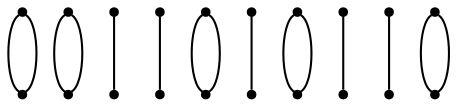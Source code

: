graph {
  node [shape=point,comment="{\"directed\":false,\"doi\":\"10.1007/978-3-642-00219-9_40\",\"figure\":\"4\"}"]

  v0 [pos="1660.423269830748,684.1439019775386"]
  v1 [pos="1660.423269830748,914.163987815163"]
  v2 [pos="1525.6980939643327,684.1439019775386"]
  v3 [pos="1525.6980939643327,914.163987815163"]
  v4 [pos="1424.6229400812192,902.9734474320841"]
  v5 [pos="1413.3645489005155,672.9523439719457"]
  v6 [pos="1289.897732402003,902.9734474320841"]
  v7 [pos="1278.7019170007038,672.9523439719457"]
  v8 [pos="1200.0809696995934,908.5378709411617"]
  v9 [pos="1172.060127400243,672.9523439719457"]
  v10 [pos="1065.3557779267776,908.5378709411617"]
  v11 [pos="1037.3349197210266,672.9523439719457"]
  v12 [pos="953.1473526089691,712.2166090670495"]
  v13 [pos="936.2597817443137,869.273669447465"]
  v14 [pos="801.5971498445023,869.273669447465"]
  v15 [pos="818.4221290233523,712.2166090670495"]
  v16 [pos="711.7803394228913,700.9624672768329"]
  v17 [pos="689.3261487472889,891.7808718039769"]
  v18 [pos="577.1177075230798,700.9624672768329"]
  v19 [pos="554.6009728808735,891.7808718039769"]

  v19 -- v17 [id="-5",pos="554.6009728808735,891.7808718039769 559.4118159804233,884.7948932439626 559.4118159804233,884.7948932439626 559.4118159804233,884.7948932439626 559.7078659057617,883.7487772993604 559.7078659057617,883.7487772993604 559.7078659057617,883.7487772993604 560.0081151208212,882.9985351007631 560.0081151208212,882.9985351007631 560.0081151208212,882.9985351007631 560.3083007102789,882.3274130526452 560.3083007102789,882.3274130526452 560.3083007102789,882.3274130526452 560.6836281355037,881.8771150901097 560.6836281355037,881.8771150901097 560.6836281355037,881.8771150901097 561.0546926454056,881.577170854048 561.0546926454056,881.577170854048 561.0546926454056,881.577170854048 561.4300200706305,881.2769722123576 561.4300200706305,881.2769722123576 561.4300200706305,881.2769722123576 561.8052838702534,881.0561481267752 561.8052838702534,881.0561481267752 561.8052838702534,881.0561481267752 562.2556258800417,880.90604880593 562.2556258800417,880.90604880593 562.2556258800417,880.90604880593 562.7768468102743,880.6058501642397 562.7768468102743,880.6058501642397 562.7768468102743,880.6058501642397 563.3022034046262,880.3059059281778 563.3022034046262,880.3059059281778 563.3022034046262,880.3059059281778 563.9735807551893,879.9306576260649 563.9735807551893,879.9306576260649 563.9735807551893,879.9306576260649 564.8742011491643,879.4096348987922 564.8742011491643,879.4096348987922 564.8742011491643,879.4096348987922 565.8457640891851,878.6593927001949 565.8457640891851,878.6593927001949 565.8457640891851,878.6593927001949 567.0424980341002,877.8381713312318 567.0424980341002,877.8381713312318 567.0424980341002,877.8381713312318 568.4644029839094,876.7170057262069 568.4644029839094,876.7170057262069 568.4644029839094,876.7170057262069 570.1114789386128,875.4416703102802 570.1114789386128,875.4416703102802 570.1114789386128,875.4416703102802 572.0587404827738,874.0203060635649 572.0587404827738,874.0203060635649 572.0587404827738,874.0203060635649 574.3020519522734,872.4529129860614 574.3020519522734,872.4529129860614 574.3020519522734,872.4529129860614 576.774733716388,870.806654163707 576.774733716388,870.806654163707 576.774733716388,870.806654163707 579.3933726111123,869.2351905961466 579.3933726111123,869.2351905961466 579.3933726111123,869.2351905961466 582.0870260904002,867.6637270285862 582.0870260904002,867.6637270285862 582.0870260904002,867.6637270285862 584.630586774959,866.3174124422936 584.630586774959,866.3174124422936 584.630586774959,866.3174124422936 586.953175744345,865.0461475164236 586.953175744345,865.0461475164236 586.953175744345,865.0461475164236 588.9713162089503,863.9957066761359 588.9713162089503,863.9957066761359 588.9713162089503,863.9957066761359 590.7684849583825,863.0994356467503 590.7684849583825,863.0994356467503 590.7684849583825,863.0994356467503 592.3404827029206,862.2784686834158 592.3404827029206,862.2784686834158 592.3404827029206,862.2784686834158 593.6122312323992,861.6032761452411 593.6122312323992,861.6032761452411 593.6122312323992,861.6032761452411 594.7339505927507,861.0028788618604 594.7339505927507,861.0028788618604 594.7339505927507,861.0028788618604 595.7055135327715,860.4818561345877 595.7055135327715,860.4818561345877 595.7055135327715,860.4818561345877 596.5311193421829,860.0318125776807 596.5311193421829,860.0318125776807 596.5311193421829,860.0318125776807 597.3525258618731,859.5815146151452 597.3525258618731,859.5815146151452 597.3525258618731,859.5815146151452 598.1781316712845,859.2105912087177 598.1781316712845,859.2105912087177 598.1781316712845,859.2105912087177 599.0746800267419,858.7605476518107 599.0746800267419,858.7605476518107 599.0746800267419,858.7605476518107 600.0462429667627,858.3102496892751 600.0462429667627,858.3102496892751 600.0462429667627,858.3102496892751 601.3221907859624,857.9393262828476 601.3221907859624,857.9393262828476 601.3221907859624,857.9393262828476 602.7440321101699,857.414233065518 602.7440321101699,857.414233065518 602.7440321101699,857.414233065518 604.4619869853175,856.88888544256 604.4619869853175,856.88888544256 604.4619869853175,856.88888544256 606.4843267396438,856.3678627152873 606.4843267396438,856.3678627152873 606.4843267396438,856.3678627152873 608.9528092140375,855.8427694979576 608.9528092140375,855.8427694979576 608.9528092140375,855.8427694979576 611.7215409034906,855.2426266202056 611.7215409034906,855.2426266202056 611.7215409034906,855.2426266202056 614.7905218080033,854.7216038929329 614.7905218080033,854.7216038929329 614.7905218080033,854.7216038929329 618.1596883019736,854.2713059303974 618.1596883019736,854.2713059303974 618.1596883019736,854.2713059303974 621.6748119265534,853.9713616943355 621.6748119265534,853.9713616943355 621.6748119265534,853.9713616943355 625.4192422201467,853.8212623734904 625.4192422201467,853.8212623734904 625.4192422201467,853.8212623734904 628.9343658447265,853.8212623734904 628.9343658447265,853.8212623734904 628.9343658447265,853.8212623734904 632.0032831236373,853.9713616943355 632.0032831236373,853.9713616943355 632.0032831236373,853.9713616943355 634.6219220183616,854.1962562699747 634.6219220183616,854.1962562699747 634.6219220183616,854.1962562699747 636.7943545674168,854.4214052512425 636.7943545674168,854.4214052512425 636.7943545674168,854.4214052512425 638.4414305221202,854.6465542325102 638.4414305221202,854.6465542325102 638.4414305221202,854.6465542325102 639.7132426772006,854.8714488081495 639.7132426772006,854.8714488081495 639.7132426772006,854.8714488081495 640.6847419916197,855.1716474498398 640.6847419916197,855.1716474498398 640.6847419916197,855.1716474498398 641.3602550063022,855.3924715354221 641.3602550063022,855.3924715354221 641.3602550063022,855.3924715354221 641.8064613519713,855.61762051669 641.8064613519713,855.61762051669 641.8064613519713,855.61762051669 642.2567397361578,855.8427694979576 642.2567397361578,855.8427694979576 642.2567397361578,855.8427694979576 642.6320671613826,856.142968139648 642.6320671613826,856.142968139648 642.6320671613826,856.142968139648 643.1574237557344,856.4429123757099 643.1574237557344,856.4429123757099 643.1574237557344,856.4429123757099 643.7537228961323,856.8138357821374 643.7537228961323,856.8138357821374 643.7537228961323,856.8138357821374 644.6502076259878,857.2641337446729 644.6502076259878,857.2641337446729 644.6502076259878,857.2641337446729 645.851140860624,857.864276622425 645.851140860624,857.864276622425 645.851140860624,857.864276622425 647.4231386051621,858.6104483309655 647.4231386051621,858.6104483309655 647.4231386051621,858.6104483309655 649.366200859602,859.510789850408 649.366200859602,859.510789850408 649.366200859602,859.510789850408 651.7638680391533,860.6319554554328 651.7638680391533,860.6319554554328 651.7638680391533,860.6319554554328 654.5325361030046,861.9782700417254 654.5325361030046,861.9782700417254 654.5325361030046,861.9782700417254 657.6723959279615,863.4746839488632 657.6723959279615,863.4746839488632 657.6723959279615,863.4746839488632 660.9665478373682,865.1962468372687 660.9665478373682,865.1962468372687 660.9665478373682,865.1962468372687 663.9603869061137,866.8384351695663 663.9603869061137,866.8384351695663 663.9603869061137,866.8384351695663 666.8041968057322,868.5599980579719 666.8041968057322,868.5599980579719 666.8041968057322,868.5599980579719 669.3477574902911,870.2062568803264 669.3477574902911,870.2062568803264 669.3477574902911,870.2062568803264 671.6702828340752,871.7777204478866 671.6702828340752,871.7777204478866 671.6702828340752,871.7777204478866 673.613408714117,873.1990846946019 673.613408714117,873.1990846946019 673.613408714117,873.1990846946019 675.3355628789857,874.5453992808945 675.3355628789857,874.5453992808945 675.3355628789857,874.5453992808945 676.7574042031931,875.6665648859193 676.7574042031931,875.6665648859193 676.7574042031931,875.6665648859193 677.8791235635447,876.7170057262069 677.8791235635447,876.7170057262069 677.8791235635447,876.7170057262069 678.8548221676848,877.6880720103867 678.8548221676848,877.6880720103867 678.8548221676848,877.6880720103867 679.6762923129769,878.5843430397723 679.6762923129769,878.5843430397723 679.6762923129769,878.5843430397723 680.4268199122229,879.3345852383696 680.4268199122229,879.3345852383696 680.4268199122229,879.3345852383696 681.0981336371843,880.1558066073327 681.0981336371843,880.1558066073327 681.0981336371843,880.1558066073327 681.6985684417015,880.90604880593 681.6985684417015,880.90604880593 681.6985684417015,880.90604880593 682.3699457922647,881.7272701748931 682.3699457922647,881.7272701748931 682.3699457922647,881.7272701748931 683.0454588069472,882.552562033913 683.0454588069472,882.552562033913 683.0454588069472,882.552562033913 683.8668653266374,883.44857865767 683.8668653266374,883.44857865767 683.8668653266374,883.44857865767 684.8426275563794,884.4198993474782 684.8426275563794,884.4198993474782 684.8426275563794,884.4198993474782 689.3261487472889,891.7808718039769 689.3261487472889,891.7808718039769 689.3261487472889,891.7808718039769"]
  v19 -- v17 [id="-35",pos="554.6009728808735,891.7808718039769 561.8803620804188,897.3620224831317 561.8803620804188,897.3620224831317 561.8803620804188,897.3620224831317 563.0770323997319,899.3084799471765 563.0770323997319,899.3084799471765 563.0770323997319,899.3084799471765 564.273766344647,901.030042835582 564.273766344647,901.030042835582 564.273766344647,901.030042835582 565.4705002895621,902.5264567427198 565.4705002895621,902.5264567427198 565.4705002895621,902.5264567427198 566.6713698985965,903.8727713290124 566.6713698985965,903.8727713290124 566.6713698985965,903.8727713290124 567.7180110487827,904.9939369340373 567.7180110487827,904.9939369340373 567.7180110487827,904.9939369340373 568.6895739888035,905.8902079634229 568.6895739888035,905.8902079634229 568.6895739888035,905.8902079634229 569.5902580083803,906.7154998224428 569.5902580083803,906.7154998224428 569.5902580083803,906.7154998224428 570.4116645280704,907.4614171253547 570.4116645280704,907.4614171253547 570.4116645280704,907.4614171253547 571.3081492579261,908.0618144087354 571.3081492579261,908.0618144087354 571.3081492579261,908.0618144087354 572.0587404827738,908.6578867964307 572.0587404827738,908.6578867964307 572.0587404827738,908.6578867964307 572.9552252126294,909.2580296741828 572.9552252126294,909.2580296741828 572.9552252126294,909.2580296741828 573.855909232206,909.858172551935 573.855909232206,909.858172551935 573.855909232206,909.858172551935 574.9024867567905,910.5292946000528 574.9024867567905,910.5292946000528 574.9024867567905,910.5292946000528 576.0242061171421,911.2795367986502 576.0242061171421,911.2795367986502 576.0242061171421,911.2795367986502 577.371032856786,912.1007581676132 577.371032856786,912.1007581676132 577.371032856786,912.1007581676132 578.943030601324,913.071824451793 578.943030601324,913.071824451793 578.943030601324,913.071824451793 580.7401993507563,914.1973149525031 580.7401993507563,914.1973149525031 580.7401993507563,914.1973149525031 582.7583398153615,915.4685798783731 582.7583398153615,915.4685798783731 582.7583398153615,915.4685798783731 585.1559433693109,916.8899441250884 585.1559433693109,916.8899441250884 585.1559433693109,916.8899441250884 587.7745822640352,918.3113083718035 587.7745822640352,918.3113083718035 587.7745822640352,918.3113083718035 590.6183921636537,919.8077222789414 590.6183921636537,919.8077222789414 590.6183921636537,919.8077222789414 593.6122312323992,921.3041361860792 593.6122312323992,921.3041361860792 593.6122312323992,921.3041361860792 596.9063831418059,922.7255004327943 596.9063831418059,922.7255004327943 596.9063831418059,922.7255004327943 600.0462429667627,923.9217156982418 600.0462429667627,923.9217156982418 600.0462429667627,923.9217156982418 602.8899892407794,924.9678316428441 602.8899892407794,924.9678316428441 602.8899892407794,924.9678316428441 605.2875927947288,925.7180738414413 605.2875927947288,925.7180738414413 605.2875927947288,925.7180738414413 607.305796884936,926.3141462291367 607.305796884936,926.3141462291367 607.305796884936,926.3141462291367 608.877794629474,926.7644441916722 608.877794629474,926.7644441916722 608.877794629474,926.7644441916722 610.0745285743891,927.064388427734 610.0745285743891,927.064388427734 610.0745285743891,927.064388427734 611.0502271785292,927.2144877485791 611.0502271785292,927.2144877485791 611.0502271785292,927.2144877485791 611.7215409034906,927.3605165793675 611.7215409034906,927.3605165793675 611.7215409034906,927.3605165793675 612.3220393336096,927.3605165793675 612.3220393336096,927.3605165793675 612.3220393336096,927.3605165793675 612.7723177177961,927.3605165793675 612.7723177177961,927.3605165793675 612.7723177177961,927.3605165793675 613.2935386480286,927.3605165793675 613.2935386480286,927.3605165793675 613.2935386480286,927.3605165793675 613.8189588679824,927.2895374090017 613.8189588679824,927.2895374090017 613.8189588679824,927.2895374090017 614.565350803109,927.2895374090017 614.565350803109,927.2895374090017 614.565350803109,927.2895374090017 615.5410494072493,927.2895374090017 615.5410494072493,927.2895374090017 615.5410494072493,927.2895374090017 616.8128615623297,927.2144877485791 616.8128615623297,927.2144877485791 616.8128615623297,927.2144877485791 618.459937517033,927.2144877485791 618.459937517033,927.2144877485791 618.459937517033,927.2144877485791 620.5531561918036,927.2144877485791 620.5531561918036,927.2144877485791 620.5531561918036,927.2144877485791 623.0967168763626,927.2144877485791 623.0967168763626,927.2144877485791 623.0967168763626,927.2144877485791 626.0155413605446,927.2144877485791 626.0155413605446,927.2144877485791 626.0155413605446,927.2144877485791 629.3847078545149,927.1394380881566 629.3847078545149,927.1394380881566 629.3847078545149,927.1394380881566 632.903967143214,926.9145435125173 632.903967143214,926.9145435125173 632.903967143214,926.9145435125173 636.4190907677938,926.614344870827 636.4190907677938,926.614344870827 636.4190907677938,926.614344870827 639.7882572617641,926.2390965687141 639.7882572617641,926.2390965687141 639.7882572617641,926.2390965687141 642.7821599561114,925.7890530118071 642.7821599561114,925.7890530118071 642.7821599561114,925.7890530118071 645.3257206406704,925.4181296053796 645.3257206406704,925.4181296053796 645.3257206406704,925.4181296053796 647.4981531897256,925.0428813032667 647.4981531897256,925.0428813032667 647.4981531897256,925.0428813032667 649.2161080648732,924.6678874067823 649.2161080648732,924.6678874067823 649.2161080648732,924.6678874067823 650.6380130146824,924.4427384255146 650.6380130146824,924.4427384255146 650.6380130146824,924.4427384255146 651.7638680391533,924.2216599343036 651.7638680391533,924.2216599343036 651.7638680391533,924.2216599343036 652.5852745588435,923.9967653586643 652.5852745588435,923.9967653586643 652.5852745588435,923.9967653586643 653.3316664939703,923.8466660378192 653.3316664939703,923.8466660378192 653.3316664939703,923.8466660378192 653.9321012984874,923.6215170565514 653.9321012984874,923.6215170565514 653.9321012984874,923.6215170565514 654.5325361030046,923.4714177357063 654.5325361030046,923.4714177357063 654.5325361030046,923.4714177357063 655.2789280381313,923.1714734996444 655.2789280381313,923.1714734996444 655.2789280381313,923.1714734996444 656.0295192629792,922.9463245183767 656.0295192629792,922.9463245183767 656.0295192629792,922.9463245183767 657.0760967875635,922.5003514515266 657.0760967875635,922.5003514515266 657.0760967875635,922.5003514515266 658.3479089426439,922.0500534889911 658.3479089426439,922.0500534889911 658.3479089426439,922.0500534889911 659.919906687182,921.3791858465017 659.919906687182,921.3791858465017 659.919906687182,921.3791858465017 661.7921536467795,920.6286892422759 661.7921536467795,920.6286892422759 661.7921536467795,920.6286892422759 664.035465116279,919.6576229580962 664.035465116279,919.6576229580962 664.035465116279,919.6576229580962 666.5790258008379,918.4614076926488 666.5790258008379,918.4614076926488 666.5790258008379,918.4614076926488 669.3477574902911,917.1901427667788 669.3477574902911,917.1901427667788 669.3477574902911,917.1901427667788 672.1915037643078,915.6937288596409 672.1915037643078,915.6937288596409 672.1915037643078,915.6937288596409 675.185406458655,913.9721659712354 675.185406458655,913.9721659712354 675.185406458655,913.9721659712354 677.8081810174986,912.2508574884585 677.8081810174986,912.2508574884585 677.8081810174986,912.2508574884585 680.0515561125999,910.6793939208981 680.0515561125999,910.6793939208981 680.0515561125999,910.6793939208981 681.9237394465956,909.2580296741828 681.9237394465956,909.2580296741828 681.9237394465956,909.2580296741828 683.4207226065702,907.9867647483128 683.4207226065702,907.9867647483128 683.4207226065702,907.9867647483128 684.4673001311546,906.8653447376594 684.4673001311546,906.8653447376594 684.4673001311546,906.8653447376594 685.2887702764466,905.8902079634229 685.2887702764466,905.8902079634229 685.2887702764466,905.8902079634229 685.8892050809638,905.0689865944598 685.8892050809638,905.0689865944598 685.8892050809638,905.0689865944598 686.3395470907521,904.2436947354399 686.3395470907521,904.2436947354399 686.3395470907521,904.2436947354399 686.7106752262558,903.572572687322 686.7106752262558,903.572572687322 686.7106752262558,903.572572687322 687.0108608157135,902.8223304887248 687.0108608157135,902.8223304887248 687.0108608157135,902.8223304887248 687.3861882409384,902.0761587801843 687.3861882409384,902.0761587801843 687.3861882409384,902.0761587801843 687.7614520405614,901.2551918168498 687.7614520405614,901.2551918168498 687.7614520405614,901.2551918168498 688.3576875553574,900.3548502974072 688.3576875553574,900.3548502974072 688.3576875553574,900.3548502974072 689.3261487472889,891.7808718039769 689.3261487472889,891.7808718039769 689.3261487472889,891.7808718039769"]
  v14 -- v13 [id="-41",pos="801.5971498445023,869.273669447465 936.2597817443137,869.273669447465 936.2597817443137,869.273669447465 936.2597817443137,869.273669447465"]
  v15 -- v12 [id="-49",pos="818.4221290233523,712.2166090670495 818.4294141547624,703.6792013827234 818.4294141547624,703.6792013827234 818.4294141547624,703.6792013827234 818.8047415799872,703.2289034201879 818.8047415799872,703.2289034201879 818.8047415799872,703.2289034201879 819.1758060898891,702.928959184126 819.1758060898891,702.928959184126 819.1758060898891,702.928959184126 819.551133515114,702.6287605424357 819.551133515114,702.6287605424357 819.551133515114,702.6287605424357 819.926397314737,702.4079364568533 819.926397314737,702.4079364568533 819.926397314737,702.4079364568533 820.3767393245253,702.2578371360081 820.3767393245253,702.2578371360081 820.3767393245253,702.2578371360081 820.8979602547579,701.9576384943177 820.8979602547579,701.9576384943177 820.8979602547579,701.9576384943177 821.4233168491097,701.6574398526275 821.4233168491097,701.6574398526275 821.4233168491097,701.6574398526275 822.094694199673,701.2824459561431 822.094694199673,701.2824459561431 822.094694199673,701.2824459561431 822.9953145936478,700.7614232288704 822.9953145936478,700.7614232288704 822.9953145936478,700.7614232288704 823.9668775336686,700.0111810302731 823.9668775336686,700.0111810302731 823.9668775336686,700.0111810302731 825.1636114785837,699.18995966131 825.1636114785837,699.18995966131 825.1636114785837,699.18995966131 826.5855164283929,698.0687940562851 826.5855164283929,698.0687940562851 826.5855164283929,698.0687940562851 828.2325923830963,696.7932042347297 828.2325923830963,696.7932042347297 828.2325923830963,696.7932042347297 830.1798539272575,695.3718399880145 830.1798539272575,695.3718399880145 830.1798539272575,695.3718399880145 832.4231653967569,693.8047013161395 832.4231653967569,693.8047013161395 832.4231653967569,693.8047013161395 834.8958471608715,692.1581880881565 834.8958471608715,692.1581880881565 834.8958471608715,692.1581880881565 837.5144860555959,690.5869789262248 837.5144860555959,690.5869789262248 837.5144860555959,690.5869789262248 840.2081395348837,689.0155153586644 840.2081395348837,689.0155153586644 840.2081395348837,689.0155153586644 842.7517002194427,687.6692007723717 842.7517002194427,687.6692007723717 842.7517002194427,687.6692007723717 845.0742891888285,686.3979358465017 845.0742891888285,686.3979358465017 845.0742891888285,686.3979358465017 847.0924296534338,685.3474950062141 847.0924296534338,685.3474950062141 847.0924296534338,685.3474950062141 848.889598402866,684.4512239768285 848.889598402866,684.4512239768285 848.889598402866,684.4512239768285 850.4615961474041,683.630257013494 850.4615961474041,683.630257013494 850.4615961474041,683.630257013494 851.7334083024845,682.9548100696907 851.7334083024845,682.9548100696907 851.7334083024845,682.9548100696907 852.8550640372342,682.3546671919386 852.8550640372342,682.3546671919386 852.8550640372342,682.3546671919386 853.8266269772552,681.8336444646658 853.8266269772552,681.8336444646658 853.8266269772552,681.8336444646658 854.6522327866664,681.3836009077588 854.6522327866664,681.3836009077588 854.6522327866664,681.3836009077588 855.4736393063567,680.9333029452233 855.4736393063567,680.9333029452233 855.4736393063567,680.9333029452233 856.299245115768,680.5623795387958 856.299245115768,680.5623795387958 856.299245115768,680.5623795387958 857.1957934712254,680.1123359818888 857.1957934712254,680.1123359818888 857.1957934712254,680.1123359818888 858.1673564112464,679.6620380193533 858.1673564112464,679.6620380193533 858.1673564112464,679.6620380193533 859.443304230446,679.2911146129258 859.443304230446,679.2911146129258 859.443304230446,679.2911146129258 860.8651455546534,678.7657669899677 860.8651455546534,678.7657669899677 860.8651455546534,678.7657669899677 862.583100429801,678.240673772638 862.583100429801,678.240673772638 862.583100429801,678.240673772638 864.6054401841274,677.7196510453654 864.6054401841274,677.7196510453654 864.6054401841274,677.7196510453654 867.073922658521,677.1945578280358 867.073922658521,677.1945578280358 867.073922658521,677.1945578280358 869.8426543479742,676.5941605446551 869.8426543479742,676.5941605446551 869.8426543479742,676.5941605446551 872.9116352524868,676.0731378173824 872.9116352524868,676.0731378173824 872.9116352524868,676.0731378173824 876.2808017464571,675.6230942604755 876.2808017464571,675.6230942604755 876.2808017464571,675.6230942604755 879.7959253710369,675.3228956187851 879.7959253710369,675.3228956187851 879.7959253710369,675.3228956187851 883.5403556646302,675.17279629794 883.5403556646302,675.17279629794 883.5403556646302,675.17279629794 887.0554792892101,675.17279629794 887.0554792892101,675.17279629794 887.0554792892101,675.17279629794 890.1243965681209,675.3228956187851 890.1243965681209,675.3228956187851 890.1243965681209,675.3228956187851 892.7430354628451,675.5480446000529 892.7430354628451,675.5480446000529 892.7430354628451,675.5480446000529 894.9154680119004,675.7731935813206 894.9154680119004,675.7731935813206 894.9154680119004,675.7731935813206 896.5625439666038,675.9983425625884 896.5625439666038,675.9983425625884 896.5625439666038,675.9983425625884 897.8343561216842,676.2232371382275 897.8343561216842,676.2232371382275 897.8343561216842,676.2232371382275 898.8058554361032,676.5193652898611 898.8058554361032,676.5193652898611 898.8058554361032,676.5193652898611 899.4813684507858,676.7442598655003 899.4813684507858,676.7442598655003 899.4813684507858,676.7442598655003 899.9275747964548,676.969408846768 899.9275747964548,676.969408846768 899.9275747964548,676.969408846768 900.3778531806413,677.1945578280358 900.3778531806413,677.1945578280358 900.3778531806413,677.1945578280358 900.7531806058662,677.4945020640977 900.7531806058662,677.4945020640977 900.7531806058662,677.4945020640977 901.278537200218,677.7947007057879 901.278537200218,677.7947007057879 901.278537200218,677.7947007057879 901.8748363406158,678.1656241122155 901.8748363406158,678.1656241122155 901.8748363406158,678.1656241122155 902.7713210704715,678.615922074751 902.7713210704715,678.615922074751 902.7713210704715,678.615922074751 903.9722543051076,679.2160649525032 903.9722543051076,679.2160649525032 903.9722543051076,679.2160649525032 905.5442520496457,679.9622366610437 905.5442520496457,679.9622366610437 905.5442520496457,679.9622366610437 907.4873143040857,680.8582532848008 907.4873143040857,680.8582532848008 907.4873143040857,680.8582532848008 909.8849814836368,681.983743785511 909.8849814836368,681.983743785511 909.8849814836368,681.983743785511 912.6536495474882,683.3300583718036 912.6536495474882,683.3300583718036 912.6536495474882,683.3300583718036 915.793509372445,684.8264722789414 915.793509372445,684.8264722789414 915.793509372445,684.8264722789414 919.0876612818518,686.5477807617184 919.0876612818518,686.5477807617184 919.0876612818518,686.5477807617184 922.0815003505973,688.1902234996445 922.0815003505973,688.1902234996445 922.0815003505973,688.1902234996445 924.9253102502157,689.9115319824215 924.9253102502157,689.9115319824215 924.9253102502157,689.9115319824215 927.4688709347747,691.5580452104044 927.4688709347747,691.5580452104044 927.4688709347747,691.5580452104044 929.7913962785588,693.1295087779648 929.7913962785588,693.1295087779648 929.7913962785588,693.1295087779648 931.7345221586005,694.55087302468 931.7345221586005,694.55087302468 931.7345221586005,694.55087302468 933.4566763234692,695.8971876109727 933.4566763234692,695.8971876109727 933.4566763234692,695.8971876109727 934.8785176476766,697.0183532159974 934.8785176476766,697.0183532159974 934.8785176476766,697.0183532159974 936.0002370080282,698.0687940562851 936.0002370080282,698.0687940562851 936.0002370080282,698.0687940562851 936.9759356121684,699.0398603404648 936.9759356121684,699.0398603404648 936.9759356121684,699.0398603404648 937.7974057574604,699.9361313698505 937.7974057574604,699.9361313698505 937.7974057574604,699.9361313698505 938.5479333567064,700.6863735684477 938.5479333567064,700.6863735684477 938.5479333567064,700.6863735684477 939.2192470816678,701.5075949374108 939.2192470816678,701.5075949374108 939.2192470816678,701.5075949374108 939.8197455117868,702.2578371360081 939.8197455117868,702.2578371360081 939.8197455117868,702.2578371360081 940.4910592367482,703.0788040993426 940.4910592367482,703.0788040993426 940.4910592367482,703.0788040993426 941.1665722514307,703.9000254683057 941.1665722514307,703.9000254683057 941.1665722514307,703.9000254683057 941.987978771121,704.8003669877481 941.987978771121,704.8003669877481 941.987978771121,704.8003669877481 942.9637410008629,705.7714332719279 942.9637410008629,705.7714332719279 942.9637410008629,705.7714332719279 944.0103185254474,706.8928532825813 944.0103185254474,706.8928532825813 944.0103185254474,706.8928532825813 945.2070524703624,708.0180893776629 945.2070524703624,708.0180893776629 945.2070524703624,708.0180893776629 953.1473526089691,712.2166090670495 953.1473526089691,712.2166090670495 953.1473526089691,712.2166090670495"]
  v18 -- v16 [id="-51",pos="577.1177075230798,700.9624672768329 711.7803394228913,700.9624672768329 711.7803394228913,700.9624672768329 711.7803394228913,700.9624672768329"]
  v15 -- v12 [id="-99",pos="818.4221290233523,712.2166090670495 821.1981458442156,720.6602682772545 821.1981458442156,720.6602682772545 821.1981458442156,720.6602682772545 822.3948797891306,722.3818311656601 822.3948797891306,722.3818311656601 822.3948797891306,722.3818311656601 823.5916137340456,723.8782450727979 823.5916137340456,723.8782450727979 823.5916137340456,723.8782450727979 824.79248334308,725.2245596590905 824.79248334308,725.2245596590905 824.79248334308,725.2245596590905 825.8391244932662,726.3457252641153 825.8391244932662,726.3457252641153 825.8391244932662,726.3457252641153 826.8106874332871,727.2417418878724 826.8106874332871,727.2417418878724 826.8106874332871,727.2417418878724 827.7113714528638,728.0670337468923 827.7113714528638,728.0670337468923 827.7113714528638,728.0670337468923 828.532777972554,728.8132054554328 828.532777972554,728.8132054554328 828.532777972554,728.8132054554328 829.4292627024096,729.413348333185 829.4292627024096,729.413348333185 829.4292627024096,729.413348333185 830.1798539272575,730.0094207208803 830.1798539272575,730.0094207208803 830.1798539272575,730.0094207208803 831.076338657113,730.609818004261 831.076338657113,730.609818004261 831.076338657113,730.609818004261 831.9770226766897,731.2099608820131 831.9770226766897,731.2099608820131 831.9770226766897,731.2099608820131 833.023600201274,731.881082930131 833.023600201274,731.881082930131 833.023600201274,731.881082930131 834.1453195616256,732.6313251287283 834.1453195616256,732.6313251287283 834.1453195616256,732.6313251287283 835.4921463012695,733.4525464976914 835.4921463012695,733.4525464976914 835.4921463012695,733.4525464976914 837.0641440458076,734.423612781871 837.0641440458076,734.423612781871 837.0641440458076,734.423612781871 838.8613127952398,735.5491032825813 838.8613127952398,735.5491032825813 838.8613127952398,735.5491032825813 840.879453259845,736.8203682084513 840.879453259845,736.8203682084513 840.879453259845,736.8203682084513 843.2770568137945,738.2417324551665 843.2770568137945,738.2417324551665 843.2770568137945,738.2417324551665 845.8956957085187,739.6630967018817 845.8956957085187,739.6630967018817 845.8956957085187,739.6630967018817 848.7395056081372,741.1595106090194 848.7395056081372,741.1595106090194 848.7395056081372,741.1595106090194 851.7334083024845,742.6556701105287 851.7334083024845,742.6556701105287 851.7334083024845,742.6556701105287 855.0274965862894,744.077034357244 855.0274965862894,744.077034357244 855.0274965862894,744.077034357244 858.1673564112464,745.27350402832 858.1673564112464,745.27350402832 858.1673564112464,745.27350402832 861.0111026852629,746.3196199729222 861.0111026852629,746.3196199729222 861.0111026852629,746.3196199729222 863.4087062392124,747.0698621715195 863.4087062392124,747.0698621715195 863.4087062392124,747.0698621715195 865.4269103294195,747.6659345592147 865.4269103294195,747.6659345592147 865.4269103294195,747.6659345592147 866.9989080739575,748.1159781161217 866.9989080739575,748.1159781161217 866.9989080739575,748.1159781161217 868.1956420188726,748.4161767578121 868.1956420188726,748.4161767578121 868.1956420188726,748.4161767578121 869.1713406230127,748.5622055886005 869.1713406230127,748.5622055886005 869.1713406230127,748.5622055886005 869.8426543479742,748.7120505038171 869.8426543479742,748.7120505038171 869.8426543479742,748.7120505038171 870.4431527780931,748.7120505038171 870.4431527780931,748.7120505038171 870.4431527780931,748.7120505038171 870.8934311622796,748.7120505038171 870.8934311622796,748.7120505038171 870.8934311622796,748.7120505038171 871.4146520925123,748.7120505038171 871.4146520925123,748.7120505038171 871.4146520925123,748.7120505038171 871.9400723124659,748.6370008433945 871.9400723124659,748.6370008433945 871.9400723124659,748.6370008433945 872.6864642475927,748.6370008433945 872.6864642475927,748.6370008433945 872.6864642475927,748.6370008433945 873.6621628517328,748.6370008433945 873.6621628517328,748.6370008433945 873.6621628517328,748.6370008433945 874.9339750068132,748.5622055886005 874.9339750068132,748.5622055886005 874.9339750068132,748.5622055886005 876.5810509615166,748.5622055886005 876.5810509615166,748.5622055886005 876.5810509615166,748.5622055886005 878.6742696362872,748.5622055886005 878.6742696362872,748.5622055886005 878.6742696362872,748.5622055886005 881.2178303208461,748.5622055886005 881.2178303208461,748.5622055886005 881.2178303208461,748.5622055886005 884.1366548050281,748.5622055886005 884.1366548050281,748.5622055886005 884.1366548050281,748.5622055886005 887.5058212989984,748.4912264182346 887.5058212989984,748.4912264182346 887.5058212989984,748.4912264182346 891.0250805876975,748.266077436967 891.0250805876975,748.266077436967 891.0250805876975,748.266077436967 894.5402042122773,747.9661332009051 894.5402042122773,747.9661332009051 894.5402042122773,747.9661332009051 897.9093707062477,747.5908848987922 897.9093707062477,747.5908848987922 897.9093707062477,747.5908848987922 900.903273400595,747.1449118319421 900.903273400595,747.1449118319421 900.903273400595,747.1449118319421 903.4468340851539,746.7696635298291 903.4468340851539,746.7696635298291 903.4468340851539,746.7696635298291 905.6192666342091,746.3946696333447 905.6192666342091,746.3946696333447 905.6192666342091,746.3946696333447 907.3372215093568,746.0194213312318 907.3372215093568,746.0194213312318 907.3372215093568,746.0194213312318 908.759126459166,745.7945267555926 908.759126459166,745.7945267555926 908.759126459166,745.7945267555926 909.8849814836368,745.5734482643817 909.8849814836368,745.5734482643817 909.8849814836368,745.5734482643817 910.7063880033271,745.348299283114 910.7063880033271,745.348299283114 910.7063880033271,745.348299283114 911.4527799384538,745.1984543678973 911.4527799384538,745.1984543678973 911.4527799384538,745.1984543678973 912.053214742971,744.9733053866296 912.053214742971,744.9733053866296 912.053214742971,744.9733053866296 912.6536495474882,744.8232060657845 912.6536495474882,744.8232060657845 912.6536495474882,744.8232060657845 913.4000414826148,744.5230074240941 913.4000414826148,744.5230074240941 913.4000414826148,744.5230074240941 914.1506327074627,744.2981128484548 914.1506327074627,744.2981128484548 914.1506327074627,744.2981128484548 915.197210232047,743.8521397816047 915.197210232047,743.8521397816047 915.197210232047,743.8521397816047 916.4690223871274,743.4018418190692 916.4690223871274,743.4018418190692 916.4690223871274,743.4018418190692 918.0410201316655,742.7307197709513 918.0410201316655,742.7307197709513 918.0410201316655,742.7307197709513 919.9132670912632,741.9804775723541 919.9132670912632,741.9804775723541 919.9132670912632,741.9804775723541 922.1565785607626,741.0094112881743 922.1565785607626,741.0094112881743 922.1565785607626,741.0094112881743 924.7001392453216,739.8131960227269 924.7001392453216,739.8131960227269 924.7001392453216,739.8131960227269 927.4688709347747,738.5376062011715 927.4688709347747,738.5376062011715 927.4688709347747,738.5376062011715 930.3126172087913,737.0411922940337 930.3126172087913,737.0411922940337 930.3126172087913,737.0411922940337 933.3065199031386,735.3239543013135 933.3065199031386,735.3239543013135 933.3065199031386,735.3239543013135 935.9251587978629,733.602391412908 935.9251587978629,733.602391412908 935.9251587978629,733.602391412908 938.1726695570834,732.0311822509761 938.1726695570834,732.0311822509761 938.1726695570834,732.0311822509761 940.0448528910791,730.609818004261 940.0448528910791,730.609818004261 940.0448528910791,730.609818004261 941.5418360510537,729.338553078391 941.5418360510537,729.338553078391 941.5418360510537,729.338553078391 942.5884135756381,728.2171330677376 942.5884135756381,728.2171330677376 942.5884135756381,728.2171330677376 943.4098837209302,727.2417418878724 943.4098837209302,727.2417418878724 943.4098837209302,727.2417418878724 944.0103185254474,726.4207749245379 944.0103185254474,726.4207749245379 944.0103185254474,726.4207749245379 944.4606605352357,725.5954830655181 944.4606605352357,725.5954830655181 944.4606605352357,725.5954830655181 944.8317886707395,724.9243610174002 944.8317886707395,724.9243610174002 944.8317886707395,724.9243610174002 945.1319742601971,724.1741188188029 945.1319742601971,724.1741188188029 945.1319742601971,724.1741188188029 945.5073016854219,723.4279471102624 945.5073016854219,723.4279471102624 945.5073016854219,723.4279471102624 945.8825654850449,722.6026552512425 945.8825654850449,722.6026552512425 945.8825654850449,722.6026552512425 946.4788009998409,721.7063842218569 946.4788009998409,721.7063842218569 946.4788009998409,721.7063842218569 947.1543140145235,720.7353179376771 947.1543140145235,720.7353179376771 947.1543140145235,720.7353179376771 948.0508623699809,719.6141523326523 948.0508623699809,719.6141523326523 948.0508623699809,719.6141523326523 953.1473526089691,712.2166090670495 953.1473526089691,712.2166090670495 953.1473526089691,712.2166090670495"]
  v11 -- v9 [id="-110",pos="1037.3349197210266,672.9523439719457 1172.060127400243,672.9523439719457 1172.060127400243,672.9523439719457 1172.060127400243,672.9523439719457"]
  v10 -- v8 [id="-114",pos="1065.3557779267776,908.5378709411617 1064.9502442470816,917.3359171919385 1064.9502442470816,917.3359171919385 1064.9502442470816,917.3359171919385 1065.250493462141,918.0861593905358 1065.250493462141,918.0861593905358 1065.250493462141,918.0861593905358 1065.5507426772006,918.7572814386538 1065.5507426772006,918.7572814386538 1065.5507426772006,918.7572814386538 1065.9218071871026,919.2075794011893 1065.9218071871026,919.2075794011893 1065.9218071871026,919.2075794011893 1066.2970709867254,919.507523637251 1066.2970709867254,919.507523637251 1066.2970709867254,919.507523637251 1066.6723984119503,919.8077222789414 1066.6723984119503,919.8077222789414 1066.6723984119503,919.8077222789414 1067.0476622115734,920.0328712602092 1067.0476622115734,920.0328712602092 1067.0476622115734,920.0328712602092 1067.4938049316406,920.1786456853689 1067.4938049316406,920.1786456853689 1067.4938049316406,920.1786456853689 1068.0192251515941,920.4788443270593 1068.0192251515941,920.4788443270593 1068.0192251515941,920.4788443270593 1068.5446453715479,920.778788563121 1068.5446453715479,920.778788563121 1068.5446453715479,920.778788563121 1069.2158954709075,921.1540368652339 1069.2158954709075,921.1540368652339 1069.2158954709075,921.1540368652339 1070.112380200763,921.6750595925067 1070.112380200763,921.6750595925067 1070.112380200763,921.6750595925067 1071.088142430505,922.425301791104 1071.088142430505,922.425301791104 1071.088142430505,922.425301791104 1072.2849400010218,923.2465231600671 1072.2849400010218,923.2465231600671 1072.2849400010218,923.2465231600671 1073.7067176996275,924.3717592551487 1073.7067176996275,924.3717592551487 1073.7067176996275,924.3717592551487 1075.3538572799328,925.6430241810187 1075.3538572799328,925.6430241810187 1075.3538572799328,925.6430241810187 1077.2969831599746,927.064388427734 1077.2969831599746,927.064388427734 1077.2969831599746,927.064388427734 1079.544493919195,928.6358519952944 1079.544493919195,928.6358519952944 1079.544493919195,928.6358519952944 1082.0129127679868,930.278040327592 1082.0129127679868,930.278040327592 1082.0129127679868,930.278040327592 1084.631615288313,931.8495038951523 1084.631615288313,931.8495038951523 1084.631615288313,931.8495038951523 1087.3252687676008,933.4209674627126 1087.3252687676008,933.4209674627126 1087.3252687676008,933.4209674627126 1089.872965116279,934.7672820490053 1089.872965116279,934.7672820490053 1089.872965116279,934.7672820490053 1092.1913547959439,936.0385469748753 1092.1913547959439,936.0385469748753 1092.1913547959439,936.0385469748753 1094.2136309246685,937.0889878151629 1094.2136309246685,937.0889878151629 1094.2136309246685,937.0889878151629 1096.006727635583,937.9850044389201 1096.006727635583,937.9850044389201 1096.006727635583,937.9850044389201 1097.5786617545193,938.8062258078832 1097.5786617545193,938.8062258078832 1097.5786617545193,938.8062258078832 1098.854609573719,939.4814183460578 1098.854609573719,939.4814183460578 1098.854609573719,939.4814183460578 1099.9763289340706,940.0818156294386 1099.9763289340706,940.0818156294386 1099.9763289340706,940.0818156294386 1100.9478918740915,940.6028383567112 1100.9478918740915,940.6028383567112 1100.9478918740915,940.6028383567112 1101.7692983937818,941.0528819136182 1101.7692983937818,941.0528819136182 1101.7692983937818,941.0528819136182 1102.594904203193,941.5031798761537 1102.594904203193,941.5031798761537 1102.594904203193,941.5031798761537 1103.4163107228833,941.8741032825812 1103.4163107228833,941.8741032825812 1103.4163107228833,941.8741032825812 1104.3169947424599,942.3241468394882 1104.3169947424599,942.3241468394882 1104.3169947424599,942.3241468394882 1105.2885576824808,942.7744448020237 1105.2885576824808,942.7744448020237 1105.2885576824808,942.7744448020237 1106.560433463163,943.1453682084513 1106.560433463163,943.1453682084513 1106.560433463163,943.1453682084513 1107.9822111617686,943.6704614257809 1107.9822111617686,943.6704614257809 1107.9822111617686,943.6704614257809 1109.7044289522391,944.195809048739 1109.7044289522391,944.195809048739 1109.7044289522391,944.195809048739 1111.7267050809637,944.7168317760116 1111.7267050809637,944.7168317760116 1111.7267050809637,944.7168317760116 1114.1952511809593,945.2419249933412 1114.1952511809593,945.2419249933412 1114.1952511809593,945.2419249933412 1116.9639828704123,945.8420678710934 1116.9639828704123,945.8420678710934 1116.9639828704123,945.8420678710934 1120.0329001493233,946.363090598366 1120.0329001493233,946.363090598366 1120.0329001493233,946.363090598366 1123.3979309791741,946.8133885609016 1123.3979309791741,946.8133885609016 1123.3979309791741,946.8133885609016 1126.9171902678734,947.1133327969634 1126.9171902678734,947.1133327969634 1126.9171902678734,947.1133327969634 1130.6574848973473,947.2634321178085 1130.6574848973473,947.2634321178085 1130.6574848973473,947.2634321178085 1134.1767441860466,947.2634321178085 1134.1767441860466,947.2634321178085 1134.1767441860466,947.2634321178085 1137.2456614649573,947.1133327969634 1137.2456614649573,947.1133327969634 1137.2456614649573,947.1133327969634 1139.8643639852833,946.8884382213241 1139.8643639852833,946.8884382213241 1139.8643639852833,946.8884382213241 1142.0367965343387,946.6632892400564 1142.0367965343387,946.6632892400564 1142.0367965343387,946.6632892400564 1143.679609573719,946.4381402587886 1143.679609573719,946.4381402587886 1143.679609573719,946.4381402587886 1144.9555573929188,946.2129912775209 1144.9555573929188,946.2129912775209 1144.9555573929188,946.2129912775209 1145.9271203329397,945.9171175315159 1145.9271203329397,945.9171175315159 1145.9271203329397,945.9171175315159 1146.598497683503,945.6919685502481 1146.598497683503,945.6919685502481 1146.598497683503,945.6919685502481 1147.0488396932913,945.467073974609 1147.0488396932913,945.467073974609 1147.0488396932913,945.467073974609 1147.4991817030796,945.2419249933412 1147.4991817030796,945.2419249933412 1147.4991817030796,945.2419249933412 1147.8702462129813,944.9417263516509 1147.8702462129813,944.9417263516509 1147.8702462129813,944.9417263516509 1148.395666432935,944.6417821155891 1148.395666432935,944.6417821155891 1148.395666432935,944.6417821155891 1148.9960376118504,944.2708587091615 1148.9960376118504,944.2708587091615 1148.9960376118504,944.2708587091615 1149.8926495929097,943.820560746626 1149.8926495929097,943.820560746626 1149.8926495929097,943.820560746626 1151.089319912223,943.2204178688739 1151.089319912223,943.2204178688739 1151.089319912223,943.2204178688739 1152.6613812823628,942.4742461603335 1152.6613812823628,942.4742461603335 1152.6613812823628,942.4742461603335 1154.608579200922,941.5779751309477 1154.608579200922,941.5779751309477 1154.608579200922,941.5779751309477 1157.002047090752,940.4527390358661 1157.002047090752,940.4527390358661 1157.002047090752,940.4527390358661 1159.7707787802053,939.1064244495734 1159.7707787802053,939.1064244495734 1159.7707787802053,939.1064244495734 1162.9147742692815,937.6100105424357 1162.9147742692815,937.6100105424357 1162.9147742692815,937.6100105424357 1166.2089261786882,935.8927725497155 1166.2089261786882,935.8927725497155 1166.2089261786882,935.8927725497155 1169.2027652474337,934.2462593217325 1169.2027652474337,934.2462593217325 1169.2027652474337,934.2462593217325 1172.0465751470522,932.524696433327 1172.0465751470522,932.524696433327 1172.0465751470522,932.524696433327 1174.5900722060092,930.8784376109726 1174.5900722060092,930.8784376109726 1174.5900722060092,930.8784376109726 1176.908461885674,929.3069740434122 1176.908461885674,929.3069740434122 1176.908461885674,929.3069740434122 1178.8557870554368,927.885609796697 1178.8557870554368,927.885609796697 1178.8557870554368,927.885609796697 1180.5778775947038,926.5392952104045 1180.5778775947038,926.5392952104045 1180.5778775947038,926.5392952104045 1181.999782544513,925.4181296053796 1181.999782544513,925.4181296053796 1181.999782544513,925.4181296053796 1183.1215019048645,924.3717592551487 1183.1215019048645,924.3717592551487 1183.1215019048645,924.3717592551487 1184.0930648448855,923.3963680752837 1184.0930648448855,923.3963680752837 1184.0930648448855,923.3963680752837 1184.9186706542969,922.5003514515266 1184.9186706542969,922.5003514515266 1184.9186706542969,922.5003514515266 1185.6649989638217,921.7501092529293 1185.6649989638217,921.7501092529293 1185.6649989638217,921.7501092529293 1186.340575604106,920.9288878839662 1186.340575604106,920.9288878839662 1186.340575604106,920.9288878839662 1186.936874744504,920.1786456853689 1186.936874744504,920.1786456853689 1186.936874744504,920.1786456853689 1187.6123241335847,919.3574243164059 1187.6123241335847,919.3574243164059 1187.6123241335847,919.3574243164059 1188.2837014841477,918.5364573530713 1188.2837014841477,918.5364573530713 1188.2837014841477,918.5364573530713 1189.1093072935591,917.6361158336289 1189.1093072935591,917.6361158336289 1189.1093072935591,917.6361158336289 1190.08087023358,916.6647951438206 1190.08087023358,916.6647951438206 1190.08087023358,916.6647951438206 1191.1315834222837,915.5436295387958 1191.1315834222837,915.5436295387958 1191.1315834222837,915.5436295387958 1192.3283809928007,914.4181390380855 1192.3283809928007,914.4181390380855 1192.3283809928007,914.4181390380855 1200.0809696995934,908.5378709411617 1200.0809696995934,908.5378709411617 1200.0809696995934,908.5378709411617"]
  v10 -- v8 [id="-129",pos="1065.3557779267776,908.5378709411617 1069.5162083115688,900.054651655717 1069.5162083115688,900.054651655717 1069.5162083115688,900.054651655717 1070.712878630882,898.5582377485791 1070.712878630882,898.5582377485791 1070.712878630882,898.5582377485791 1071.9095489501954,897.2119231622866 1071.9095489501954,897.2119231622866 1071.9095489501954,897.2119231622866 1072.9561901003815,896.0907575572617 1072.9561901003815,896.0907575572617 1072.9561901003815,896.0907575572617 1073.9319523301235,895.194486527876 1073.9319523301235,895.194486527876 1073.9319523301235,895.194486527876 1074.828437059979,894.3691946688562 1074.828437059979,894.3691946688562 1074.828437059979,894.3691946688562 1075.6540428693904,893.6232773659442 1075.6540428693904,893.6232773659442 1075.6540428693904,893.6232773659442 1076.550527599246,893.0228800825636 1076.550527599246,893.0228800825636 1076.550527599246,893.0228800825636 1077.2969831599746,892.4268076948682 1077.2969831599746,892.4268076948682 1077.2969831599746,892.4268076948682 1078.1976671795512,891.8266648171161 1078.1976671795512,891.8266648171161 1078.1976671795512,891.8266648171161 1079.0941519094067,891.2305924294208 1079.0941519094067,891.2305924294208 1079.0941519094067,891.2305924294208 1080.1406658083893,890.555399891246 1080.1406658083893,890.555399891246 1080.1406658083893,890.555399891246 1081.266584458462,889.8092281827055 1081.266584458462,889.8092281827055 1081.266584458462,889.8092281827055 1082.613411198106,888.9839363236857 1082.613411198106,888.9839363236857 1082.613411198106,888.9839363236857 1084.185345317042,888.012870039506 1084.185345317042,888.012870039506 1084.185345317042,888.012870039506 1085.9784420279568,886.8873795387958 1085.9784420279568,886.8873795387958 1085.9784420279568,886.8873795387958 1088.0007181566814,885.6161146129257 1088.0007181566814,885.6161146129257 1088.0007181566814,885.6161146129257 1090.3941860465115,884.1947503662105 1090.3941860465115,884.1947503662105 1090.3941860465115,884.1947503662105 1093.016960605355,882.7733861194953 1093.016960605355,882.7733861194953 1093.016960605355,882.7733861194953 1095.8607705049735,881.2769722123576 1095.8607705049735,881.2769722123576 1095.8607705049735,881.2769722123576 1098.854609573719,879.7805583052198 1098.854609573719,879.7805583052198 1098.854609573719,879.7805583052198 1102.1445621934047,878.3591940585046 1102.1445621934047,878.3591940585046 1102.1445621934047,878.3591940585046 1105.2885576824808,877.1629787930572 1105.2885576824808,877.1629787930572 1105.2885576824808,877.1629787930572 1108.1323675820993,876.1168628484548 1108.1323675820993,876.1168628484548 1108.1323675820993,876.1168628484548 1110.5258354719294,875.3706911399144 1110.5258354719294,875.3706911399144 1110.5258354719294,875.3706911399144 1112.548111600654,874.7705482621623 1112.548111600654,874.7705482621623 1112.548111600654,874.7705482621623 1114.1201729707939,874.3202502996268 1114.1201729707939,874.3202502996268 1114.1201729707939,874.3202502996268 1115.316843290107,874.0203060635649 1115.316843290107,874.0203060635649 1115.316843290107,874.0203060635649 1116.288406230128,873.8742772327765 1116.288406230128,873.8742772327765 1116.288406230128,873.8742772327765 1116.9639828704123,873.7241779119314 1116.9639828704123,873.7241779119314 1116.9639828704123,873.7241779119314 1117.5643540493277,873.7241779119314 1117.5643540493277,873.7241779119314 1117.5643540493277,873.7241779119314 1118.0104967693949,873.7241779119314 1118.0104967693949,873.7241779119314 1118.0104967693949,873.7241779119314 1118.5359169893486,873.7241779119314 1118.5359169893486,873.7241779119314 1118.5359169893486,873.7241779119314 1119.0571379195812,873.799227572354 1119.0571379195812,873.799227572354 1119.0571379195812,873.799227572354 1119.8076655188272,873.799227572354 1119.8076655188272,873.799227572354 1119.8076655188272,873.799227572354 1120.7792284588481,873.799227572354 1120.7792284588481,873.799227572354 1120.7792284588481,873.799227572354 1122.0511042395303,873.8742772327765 1122.0511042395303,873.8742772327765 1122.0511042395303,873.8742772327765 1123.6981165686318,873.8742772327765 1123.6981165686318,873.8742772327765 1123.6981165686318,873.8742772327765 1125.7954709075218,873.8742772327765 1125.7954709075218,873.8742772327765 1125.7954709075218,873.8742772327765 1128.3390952176826,873.8742772327765 1128.3390952176826,873.8742772327765 1128.3390952176826,873.8742772327765 1131.2578560762627,873.8742772327765 1131.2578560762627,873.8742772327765 1131.2578560762627,873.8742772327765 1134.6270861958349,873.9493268931992 1134.6270861958349,873.9493268931992 1134.6270861958349,873.9493268931992 1138.1421461948128,874.1701509787815 1138.1421461948128,874.1701509787815 1138.1421461948128,874.1701509787815 1141.6615327347156,874.4703496204719 1141.6615327347156,874.4703496204719 1141.6615327347156,874.4703496204719 1145.0264363133629,874.8455979225848 1145.0264363133629,874.8455979225848 1145.0264363133629,874.8455979225848 1148.020402633312,875.2956414794918 1148.020402633312,875.2956414794918 1148.020402633312,875.2956414794918 1150.5680989819903,875.6665648859193 1150.5680989819903,875.6665648859193 1150.5680989819903,875.6665648859193 1152.7363322413244,876.0418131880323 1152.7363322413244,876.0418131880323 1152.7363322413244,876.0418131880323 1154.458550031795,876.4168070845167 1154.458550031795,876.4168070845167 1154.458550031795,876.4168070845167 1155.8803277304005,876.6419560657844 1155.8803277304005,876.6419560657844 1155.8803277304005,876.6419560657844 1157.002047090752,876.8627801513668 1157.002047090752,876.8627801513668 1157.002047090752,876.8627801513668 1157.8276529001635,877.0879291326345 1157.8276529001635,877.0879291326345 1157.8276529001635,877.0879291326345 1158.574108460892,877.2380284534797 1158.574108460892,877.2380284534797 1158.574108460892,877.2380284534797 1159.1744796398073,877.4631774347474 1159.1744796398073,877.4631774347474 1159.1744796398073,877.4631774347474 1159.7707787802053,877.6132767555927 1159.7707787802053,877.6132767555927 1159.7707787802053,877.6132767555927 1160.5213063794513,877.9132209916544 1160.5213063794513,877.9132209916544 1160.5213063794513,877.9132209916544 1161.2677619401798,878.1383699729222 1161.2677619401798,878.1383699729222 1161.2677619401798,878.1383699729222 1162.3142758391623,878.5843430397723 1162.3142758391623,878.5843430397723 1162.3142758391623,878.5843430397723 1163.590223658362,879.0346410023078 1163.590223658362,879.0346410023078 1163.590223658362,879.0346410023078 1165.1622850285019,879.7098335404826 1165.1622850285019,879.7098335404826 1165.1622850285019,879.7098335404826 1167.0303326983783,880.4557508433945 1167.0303326983783,880.4557508433945 1167.0303326983783,880.4557508433945 1169.277843457599,881.4270715332027 1169.277843457599,881.4270715332027 1169.277843457599,881.4270715332027 1171.8214677677597,882.6232867986502 1171.8214677677597,882.6232867986502 1171.8214677677597,882.6232867986502 1174.5900722060092,883.8988766202056 1174.5900722060092,883.8988766202056 1174.5900722060092,883.8988766202056 1177.4338821056276,885.3952905273434 1177.4338821056276,885.3952905273434 1177.4338821056276,885.3952905273434 1180.4278484255767,887.1125285200635 1180.4278484255767,887.1125285200635 1180.4278484255767,887.1125285200635 1183.0464236946993,888.8338370028405 1183.0464236946993,888.8338370028405 1183.0464236946993,888.8338370028405 1185.2939344539197,890.4053005704009 1185.2939344539197,890.4053005704009 1185.2939344539197,890.4053005704009 1187.1619821237962,891.8266648171161 1187.1619821237962,891.8266648171161 1187.1619821237962,891.8266648171161 1188.6589652837708,893.0979297429861 1188.6589652837708,893.0979297429861 1188.6589652837708,893.0979297429861 1189.7054791827534,894.2190953480109 1189.7054791827534,894.2190953480109 1189.7054791827534,894.2190953480109 1190.5312122433684,895.194486527876 1190.5312122433684,895.194486527876 1190.5312122433684,895.194486527876 1191.1315834222837,896.0157078968391 1191.1315834222837,896.0157078968391 1191.1315834222837,896.0157078968391 1191.577726142351,896.840999755859 1191.577726142351,896.840999755859 1191.577726142351,896.840999755859 1191.952989941974,897.5121218039769 1191.952989941974,897.5121218039769 1191.952989941974,897.5121218039769 1192.2533027826353,898.2623640025741 1192.2533027826353,898.2623640025741 1192.2533027826353,898.2623640025741 1192.6243672925373,899.0085357111146 1192.6243672925373,899.0085357111146 1192.6243672925373,899.0085357111146 1192.9996310921601,899.8338275701345 1192.9996310921601,899.8338275701345 1192.9996310921601,899.8338275701345 1193.600129522279,900.7298441938916 1193.600129522279,900.7298441938916 1193.600129522279,900.7298441938916 1194.2713796216387,901.7011648836999 1194.2713796216387,901.7011648836999 1194.2713796216387,901.7011648836999 1200.0809696995934,908.5378709411617 1200.0809696995934,908.5378709411617 1200.0809696995934,908.5378709411617"]
  v7 -- v5 [id="-175",pos="1278.7019170007038,672.9523439719457 1413.3645489005155,672.9523439719457 1413.3645489005155,672.9523439719457 1413.3645489005155,672.9523439719457"]
  v6 -- v4 [id="-177",pos="1289.897732402003,902.9734474320841 1424.6229400812192,902.9734474320841 1424.6229400812192,902.9734474320841 1424.6229400812192,902.9734474320841"]
  v2 -- v0 [id="-191",pos="1525.6980939643327,684.1439019775386 1525.1382522937863,675.698143920898 1525.1382522937863,675.698143920898 1525.1382522937863,675.698143920898 1525.4385651344476,674.6517735706673 1525.4385651344476,674.6517735706673 1525.4385651344476,674.6517735706673 1525.7345514341841,673.9015313720699 1525.7345514341841,673.9015313720699 1525.7345514341841,673.9015313720699 1526.0348642748454,673.2306637295806 1526.0348642748454,673.2306637295806 1526.0348642748454,673.2306637295806 1526.4101280744685,672.780365767045 1526.4101280744685,672.780365767045 1526.4101280744685,672.780365767045 1526.7853918740914,672.4801671253547 1526.7853918740914,672.4801671253547 1526.7853918740914,672.4801671253547 1527.1564563839934,672.1842933793497 1527.1564563839934,672.1842933793497 1527.1564563839934,672.1842933793497 1527.5317201836165,671.959144398082 1527.5317201836165,671.959144398082 1527.5317201836165,671.959144398082 1527.9820621934048,671.8092994828654 1527.9820621934048,671.8092994828654 1527.9820621934048,671.8092994828654 1528.5074824133583,671.509100841175 1528.5074824133583,671.509100841175 1528.5074824133583,671.509100841175 1529.028703343591,671.2089021994847 1529.028703343591,671.2089021994847 1529.028703343591,671.2089021994847 1529.7041527326717,670.8339083030003 1529.7041527326717,670.8339083030003 1529.7041527326717,670.8339083030003 1530.6007647137308,670.3128855757276 1530.6007647137308,670.3128855757276 1530.6007647137308,670.3128855757276 1531.572200402548,669.5626433771303 1531.572200402548,669.5626433771303 1531.572200402548,669.5626433771303 1532.773197262786,668.7414220081672 1532.773197262786,668.7414220081672 1532.773197262786,668.7414220081672 1534.1951022125952,667.6202564031423 1534.1951022125952,667.6202564031423 1534.1951022125952,667.6202564031423 1535.8379152519758,666.3489914772723 1535.8379152519758,666.3489914772723 1535.8379152519758,666.3489914772723 1537.7852404217388,664.9276272305572 1537.7852404217388,664.9276272305572 1537.7852404217388,664.9276272305572 1540.0327511809592,663.3561636629968 1540.0327511809592,663.3561636629968 1540.0327511809592,663.3561636629968 1542.501170029751,661.7096504350138 1542.501170029751,661.7096504350138 1542.501170029751,661.7096504350138 1545.1198725500772,660.1381868674534 1545.1198725500772,660.1381868674534 1545.1198725500772,660.1381868674534 1547.813526029365,658.5669777055216 1547.813526029365,658.5669777055216 1547.813526029365,658.5669777055216 1550.357023088322,657.220663119229 1550.357023088322,657.220663119229 1550.357023088322,657.220663119229 1552.679612057708,655.9491437877305 1552.679612057708,655.9491437877305 1552.679612057708,655.9491437877305 1554.697816147915,654.9030278431281 1554.697816147915,654.9030278431281 1554.697816147915,654.9030278431281 1556.4949848973472,654.0026863236857 1556.4949848973472,654.0026863236857 1556.4949848973472,654.0026863236857 1558.0669190162835,653.1814649547226 1558.0669190162835,653.1814649547226 1558.0669190162835,653.1814649547226 1559.3387947969657,652.5062724165479 1559.3387947969657,652.5062724165479 1559.3387947969657,652.5062724165479 1560.4603869061136,651.9102000288526 1560.4603869061136,651.9102000288526 1560.4603869061136,651.9102000288526 1561.4361491358557,651.3851068115231 1561.4361491358557,651.3851068115231 1561.4361491358557,651.3851068115231 1562.257555655546,650.9350632546161 1562.257555655546,650.9350632546161 1562.257555655546,650.9350632546161 1563.0831614649571,650.4888357821374 1563.0831614649571,650.4888357821374 1563.0831614649571,650.4888357821374 1563.904695235851,650.1138418856531 1563.904695235851,650.1138418856531 1563.904695235851,650.1138418856531 1564.8011799657068,649.6635439231175 1564.8011799657068,649.6635439231175 1564.8011799657068,649.6635439231175 1565.776814944245,649.2135003662105 1565.776814944245,649.2135003662105 1565.776814944245,649.2135003662105 1567.0486907249272,648.842576959783 1567.0486907249272,648.842576959783 1567.0486907249272,648.842576959783 1568.4705956747364,648.3172293368249 1568.4705956747364,648.3172293368249 1568.4705956747364,648.3172293368249 1570.1926862140033,647.7921361194954 1570.1926862140033,647.7921361194954 1570.1926862140033,647.7921361194954 1572.2107630530068,647.2711133922227 1572.2107630530068,647.2711133922227 1572.2107630530068,647.2711133922227 1574.6793091530024,646.746020174893 1574.6793091530024,646.746020174893 1574.6793091530024,646.746020174893 1577.4522401321765,646.1499477871978 1577.4522401321765,646.1499477871978 1577.4522401321765,646.1499477871978 1580.516958121366,645.6246001642396 1580.516958121366,645.6246001642396 1580.516958121366,645.6246001642396 1583.8861882409383,645.1745566073328 1583.8861882409383,645.1745566073328 1583.8861882409383,645.1745566073328 1587.4054475296375,644.8743579656424 1587.4054475296375,644.8743579656424 1587.4054475296375,644.8743579656424 1591.1457421591115,644.7285835404825 1591.1457421591115,644.7285835404825 1591.1457421591115,644.7285835404825 1594.6650014478105,644.7285835404825 1594.6650014478105,644.7285835404825 1594.6650014478105,644.7285835404825 1597.7339187267214,644.8743579656424 1597.7339187267214,644.8743579656424 1597.7339187267214,644.8743579656424 1600.3526212470474,645.0995069469101 1600.3526212470474,645.0995069469101 1600.3526212470474,645.0995069469101 1602.5208545063817,645.3246559281779 1602.5208545063817,645.3246559281779 1602.5208545063817,645.3246559281779 1604.1678668354832,645.549550503817 1604.1678668354832,645.549550503817 1604.1678668354832,645.549550503817 1605.4397426161654,645.7746994850849 1605.4397426161654,645.7746994850849 1605.4397426161654,645.7746994850849 1606.4153775947038,646.0748981267752 1606.4153775947038,646.0748981267752 1606.4153775947038,646.0748981267752 1607.086754945267,646.2957222123575 1607.086754945267,646.2957222123575 1607.086754945267,646.2957222123575 1607.5370969550554,646.5208711936253 1607.5370969550554,646.5208711936253 1607.5370969550554,646.5208711936253 1607.9832396751226,646.746020174893 1607.9832396751226,646.746020174893 1607.9832396751226,646.746020174893 1608.3585034747455,647.0459644109549 1608.3585034747455,647.0459644109549 1608.3585034747455,647.0459644109549 1608.8839236946992,647.3461630526452 1608.8839236946992,647.3461630526452 1608.8839236946992,647.3461630526452 1609.480222835097,647.7170864590728 1609.480222835097,647.7170864590728 1609.480222835097,647.7170864590728 1610.3809068546739,648.1673844216083 1610.3809068546739,648.1673844216083 1610.3809068546739,648.1673844216083 1611.577577173987,648.7675272993604 1611.577577173987,648.7675272993604 1611.577577173987,648.7675272993604 1613.149638544127,649.5136990079009 1613.149638544127,649.5136990079009 1613.149638544127,649.5136990079009 1615.0927644241688,650.4140405273433 1615.0927644241688,650.4140405273433 1615.0927644241688,650.4140405273433 1617.4903043525162,651.5352061323682 1617.4903043525162,651.5352061323682 1617.4903043525162,651.5352061323682 1620.2590360419695,652.8815207186608 1620.2590360419695,652.8815207186608 1620.2590360419695,652.8815207186608 1623.4030315310456,654.3779346257986 1623.4030315310456,654.3779346257986 1623.4030315310456,654.3779346257986 1626.6929841507313,656.0992431085756 1626.6929841507313,656.0992431085756 1626.6929841507313,656.0992431085756 1629.6869504706804,657.7457563365585 1629.6869504706804,657.7457563365585 1629.6869504706804,657.7457563365585 1632.530633119095,659.4629943292787 1632.530633119095,659.4629943292787 1632.530633119095,659.4629943292787 1635.0784567189771,661.1095075572617 1635.0784567189771,661.1095075572617 1635.0784567189771,661.1095075572617 1637.3968463986419,662.680971124822 1637.3968463986419,662.680971124822 1637.3968463986419,662.680971124822 1639.344044317201,664.1023353715373 1639.344044317201,664.1023353715373 1639.344044317201,664.1023353715373 1641.0620628179504,665.4486499578298 1641.0620628179504,665.4486499578298 1641.0620628179504,665.4486499578298 1642.4839677677596,666.5698155628547 1642.4839677677596,666.5698155628547 1642.4839677677596,666.5698155628547 1643.6097591666287,667.6202564031423 1643.6097591666287,667.6202564031423 1643.6097591666287,667.6202564031423 1644.5813221066496,668.5913226873221 1644.5813221066496,668.5913226873221 1644.5813221066496,668.5913226873221 1645.40272862634,669.4875937167077 1645.40272862634,669.4875937167077 1645.40272862634,669.4875937167077 1646.153256225586,670.237835915305 1646.153256225586,670.237835915305 1646.153256225586,670.237835915305 1646.8246335761492,671.0588028786395 1646.8246335761492,671.0588028786395 1646.8246335761492,671.0588028786395 1647.425132006268,671.8092994828654 1647.425132006268,671.8092994828654 1647.425132006268,671.8092994828654 1648.1005813953489,672.6302664461999 1648.1005813953489,672.6302664461999 1648.1005813953489,672.6302664461999 1648.771958745912,673.4555583052198 1648.771958745912,673.4555583052198 1648.771958745912,673.4555583052198 1649.5975645553233,674.3518293346054 1649.5975645553233,674.3518293346054 1649.5975645553233,674.3518293346054 1650.5691274953442,675.3228956187851 1650.5691274953442,675.3228956187851 1650.5691274953442,675.3228956187851 1651.6156413943268,676.4483861194954 1651.6156413943268,676.4483861194954 1651.6156413943268,676.4483861194954 1652.8124389648438,677.5695517245202 1652.8124389648438,677.5695517245202 1652.8124389648438,677.5695517245202 1660.423269830748,684.1439019775386 1660.423269830748,684.1439019775386 1660.423269830748,684.1439019775386"]
  v3 -- v1 [id="-210",pos="1525.6980939643327,914.163987815163 1528.432404203193,922.6504507723718 1528.432404203193,922.6504507723718 1528.432404203193,922.6504507723718 1529.6292017737098,924.3717592551487 1529.6292017737098,924.3717592551487 1529.6292017737098,924.3717592551487 1530.8258720930232,925.8681731622866 1530.8258720930232,925.8681731622866 1530.8258720930232,925.8681731622866 1532.0225424123364,927.2144877485791 1532.0225424123364,927.2144877485791 1532.0225424123364,927.2144877485791 1533.0691835625225,928.335653353604 1533.0691835625225,928.335653353604 1533.0691835625225,928.335653353604 1534.0449457922646,929.2319243829896 1534.0449457922646,929.2319243829896 1534.0449457922646,929.2319243829896 1534.9414305221203,930.0572162420095 1534.9414305221203,930.0572162420095 1534.9414305221203,930.0572162420095 1535.7628370418104,930.80338795055 1535.7628370418104,930.80338795055 1535.7628370418104,930.80338795055 1536.6635210613872,931.4035308283021 1536.6635210613872,931.4035308283021 1536.6635210613872,931.4035308283021 1537.4099766221157,931.9996032159975 1537.4099766221157,931.9996032159975 1537.4099766221157,931.9996032159975 1538.3106606416923,932.5997460937496 1538.3106606416923,932.5997460937496 1538.3106606416923,932.5997460937496 1539.2071453715478,933.1958184814449 1539.2071453715478,933.1958184814449 1539.2071453715478,933.1958184814449 1540.2536592705305,933.8710110196196 1540.2536592705305,933.8710110196196 1540.2536592705305,933.8710110196196 1541.3795779206032,934.6171827281601 1541.3795779206032,934.6171827281601 1541.3795779206032,934.6171827281601 1542.726404660247,935.44247458718 1542.726404660247,935.44247458718 1542.726404660247,935.44247458718 1544.2983387791833,936.4137952769883 1544.2983387791833,936.4137952769883 1544.2983387791833,936.4137952769883 1546.091435490098,937.5349608820131 1546.091435490098,937.5349608820131 1546.091435490098,937.5349608820131 1548.1137116188227,938.8062258078832 1548.1137116188227,938.8062258078832 1548.1137116188227,938.8062258078832 1550.5071795086528,940.2275900545983 1550.5071795086528,940.2275900545983 1550.5071795086528,940.2275900545983 1553.1257547777752,941.6530247913703 1553.1257547777752,941.6530247913703 1553.1257547777752,941.6530247913703 1555.9695646773937,943.1453682084513 1555.9695646773937,943.1453682084513 1555.9695646773937,943.1453682084513 1558.9634037461392,944.6417821155891 1558.9634037461392,944.6417821155891 1558.9634037461392,944.6417821155891 1562.257555655546,946.0631463623043 1562.257555655546,946.0631463623043 1562.257555655546,946.0631463623043 1565.401551144622,947.2634321178085 1565.401551144622,947.2634321178085 1565.401551144622,947.2634321178085 1568.2453610442406,948.3098024680394 1568.2453610442406,948.3098024680394 1568.2453610442406,948.3098024680394 1570.6388289340705,949.0557197709513 1570.6388289340705,949.0557197709513 1570.6388289340705,949.0557197709513 1572.661105062795,949.656117054332 1572.661105062795,949.656117054332 1572.661105062795,949.656117054332 1574.2331664329351,950.1061606112389 1574.2331664329351,950.1061606112389 1574.2331664329351,950.1061606112389 1575.4298367522483,950.4020343572439 1575.4298367522483,950.4020343572439 1575.4298367522483,950.4020343572439 1576.4013996922693,950.552133678089 1576.4013996922693,950.552133678089 1576.4013996922693,950.552133678089 1577.0769763325536,950.7022329989343 1577.0769763325536,950.7022329989343 1577.0769763325536,950.7022329989343 1577.6731482217476,950.7022329989343 1577.6731482217476,950.7022329989343 1577.6731482217476,950.7022329989343 1578.1234902315362,950.7022329989343 1578.1234902315362,950.7022329989343 1578.1234902315362,950.7022329989343 1578.6489104514897,950.7022329989343 1578.6489104514897,950.7022329989343 1578.6489104514897,950.7022329989343 1579.1701313817223,950.6271833385117 1579.1701313817223,950.6271833385117 1579.1701313817223,950.6271833385117 1579.9206589809683,950.6271833385117 1579.9206589809683,950.6271833385117 1579.9206589809683,950.6271833385117 1580.8922219209892,950.6271833385117 1580.8922219209892,950.6271833385117 1580.8922219209892,950.6271833385117 1582.1640977016714,950.552133678089 1582.1640977016714,950.552133678089 1582.1640977016714,950.552133678089 1583.811110030773,950.552133678089 1583.811110030773,950.552133678089 1583.811110030773,950.552133678089 1585.9084643696629,950.552133678089 1585.9084643696629,950.552133678089 1585.9084643696629,950.552133678089 1588.4520886798236,950.552133678089 1588.4520886798236,950.552133678089 1588.4520886798236,950.552133678089 1591.3708495384037,950.552133678089 1591.3708495384037,950.552133678089 1591.3708495384037,950.552133678089 1594.740079657976,950.4770840176665 1594.740079657976,950.4770840176665 1594.740079657976,950.4770840176665 1598.255139656954,950.2562599320842 1598.255139656954,950.2562599320842 1598.255139656954,950.2562599320842 1601.7745261968566,949.9560612903938 1601.7745261968566,949.9560612903938 1601.7745261968566,949.9560612903938 1605.1394297755041,949.5810673939094 1605.1394297755041,949.5810673939094 1605.1394297755041,949.5810673939094 1608.1333960954532,949.1307694313739 1608.1333960954532,949.1307694313739 1608.1333960954532,949.1307694313739 1610.6810924441315,948.7598460249463 1610.6810924441315,948.7598460249463 1610.6810924441315,948.7598460249463 1612.8493257034656,948.384852128462 1612.8493257034656,948.384852128462 1612.8493257034656,948.384852128462 1614.5715434939361,948.009603826349 1614.5715434939361,948.009603826349 1614.5715434939361,948.009603826349 1615.9933211925418,947.7844548450813 1615.9933211925418,947.7844548450813 1615.9933211925418,947.7844548450813 1617.1150405528933,947.5593058638135 1617.1150405528933,947.5593058638135 1617.1150405528933,947.5593058638135 1617.9406463623045,947.3384817782311 1617.9406463623045,947.3384817782311 1617.9406463623045,947.3384817782311 1618.6871019230332,947.188382457386 1618.6871019230332,947.188382457386 1618.6871019230332,947.188382457386 1619.2874731019485,946.9634878817468 1619.2874731019485,946.9634878817468 1619.2874731019485,946.9634878817468 1619.8837722423464,946.8133885609016 1619.8837722423464,946.8133885609016 1619.8837722423464,946.8133885609016 1620.6342998415923,946.5131899192112 1620.6342998415923,946.5131899192112 1620.6342998415923,946.5131899192112 1621.380755402321,946.2880409379435 1621.380755402321,946.2880409379435 1621.380755402321,946.2880409379435 1622.4272693013036,945.8420678710934 1622.4272693013036,945.8420678710934 1622.4272693013036,945.8420678710934 1623.6991450819858,945.3920243141864 1623.6991450819858,945.3920243141864 1623.6991450819858,945.3920243141864 1625.271079200922,944.7168317760116 1625.271079200922,944.7168317760116 1625.271079200922,944.7168317760116 1627.1433261605196,943.9706600674712 1627.1433261605196,943.9706600674712 1627.1433261605196,943.9706600674712 1629.3908369197402,942.999339377663 1629.3908369197402,942.999339377663 1629.3908369197402,942.999339377663 1631.9343339786972,941.7990536221587 1631.9343339786972,941.7990536221587 1631.9343339786972,941.7990536221587 1634.7030656681504,940.5277886962887 1634.7030656681504,940.5277886962887 1634.7030656681504,940.5277886962887 1637.546875567769,939.0313747891508 1637.546875567769,939.0313747891508 1637.546875567769,939.0313747891508 1640.540841887718,937.3141367964307 1640.540841887718,937.3141367964307 1640.540841887718,937.3141367964307 1643.1594171568404,935.5925739080252 1643.1594171568404,935.5925739080252 1643.1594171568404,935.5925739080252 1645.40272862634,934.0211103404648 1645.40272862634,934.0211103404648 1645.40272862634,934.0211103404648 1647.2749755859375,932.5997460937496 1647.2749755859375,932.5997460937496 1647.2749755859375,932.5997460937496 1648.771958745912,931.3284811678795 1648.771958745912,931.3284811678795 1648.771958745912,931.3284811678795 1649.8184726448944,930.2032450727979 1649.8184726448944,930.2032450727979 1649.8184726448944,930.2032450727979 1650.6440784543058,929.2319243829896 1650.6440784543058,929.2319243829896 1650.6440784543058,929.2319243829896 1651.2403775947037,928.4107030140266 1651.2403775947037,928.4107030140266 1651.2403775947037,928.4107030140266 1651.6907196044922,927.5854111550067 1651.6907196044922,927.5854111550067 1651.6907196044922,927.5854111550067 1652.065983404115,926.9145435125173 1652.065983404115,926.9145435125173 1652.065983404115,926.9145435125173 1652.3662962447763,926.1640469082915 1652.3662962447763,926.1640469082915 1652.3662962447763,926.1640469082915 1652.7373607546783,925.4181296053796 1652.7373607546783,925.4181296053796 1652.7373607546783,925.4181296053796 1653.1126245543014,924.5928377463597 1653.1126245543014,924.5928377463597 1653.1126245543014,924.5928377463597 1653.7131229844204,923.6965667169741 1653.7131229844204,923.6965667169741 1653.7131229844204,923.6965667169741 1654.3843730837798,922.7255004327943 1654.3843730837798,922.7255004327943 1654.3843730837798,922.7255004327943 1655.2850571033566,921.6000099320842 1655.2850571033566,921.6000099320842 1655.2850571033566,921.6000099320842 1660.423269830748,914.163987815163 1660.423269830748,914.163987815163 1660.423269830748,914.163987815163"]
  v3 -- v1 [id="-211",pos="1525.6980939643327,914.163987815163 1525.6594732240187,905.6650589821552 1525.6594732240187,905.6650589821552 1525.6594732240187,905.6650589821552 1526.0348642748454,905.219085915305 1526.0348642748454,905.219085915305 1526.0348642748454,905.219085915305 1526.4101280744685,904.9188872736147 1526.4101280744685,904.9188872736147 1526.4101280744685,904.9188872736147 1526.7853918740914,904.6189430375529 1526.7853918740914,904.6189430375529 1526.7853918740914,904.6189430375529 1527.1564563839934,904.3937940562851 1527.1564563839934,904.3937940562851 1527.1564563839934,904.3937940562851 1527.6067983937817,904.2436947354399 1527.6067983937817,904.2436947354399 1527.6067983937817,904.2436947354399 1528.1322186137354,903.947820989435 1528.1322186137354,903.947820989435 1528.1322186137354,903.947820989435 1528.653439543968,903.6476223477446 1528.653439543968,903.6476223477446 1528.653439543968,903.6476223477446 1529.3288889330486,903.2723740456318 1529.3288889330486,903.2723740456318 1529.3288889330486,903.2723740456318 1530.225373662904,902.751351318359 1530.225373662904,902.751351318359 1530.225373662904,902.751351318359 1531.201135892646,902.0011091197616 1531.201135892646,902.0011091197616 1531.201135892646,902.0011091197616 1532.397933463163,901.1801421564271 1532.397933463163,901.1801421564271 1532.397933463163,901.1801421564271 1533.8197111617687,900.054651655717 1533.8197111617687,900.054651655717 1533.8197111617687,900.054651655717 1535.4668507420738,898.7833867298469 1535.4668507420738,898.7833867298469 1535.4668507420738,898.7833867298469 1537.4099766221157,897.3620224831317 1537.4099766221157,897.3620224831317 1537.4099766221157,897.3620224831317 1539.6574873813363,895.7905589155713 1539.6574873813363,895.7905589155713 1539.6574873813363,895.7905589155713 1542.125906230128,894.1443000932169 1542.125906230128,894.1443000932169 1542.125906230128,894.1443000932169 1544.744608750454,892.5769070157133 1544.744608750454,892.5769070157133 1544.744608750454,892.5769070157133 1547.438262229742,891.005443448153 1547.438262229742,891.005443448153 1547.438262229742,891.005443448153 1549.9859585784202,889.6591288618604 1549.9859585784202,889.6591288618604 1549.9859585784202,889.6591288618604 1552.304348258085,888.3837934459335 1552.304348258085,888.3837934459335 1552.304348258085,888.3837934459335 1554.3266243868095,887.3374230957028 1554.3266243868095,887.3374230957028 1554.3266243868095,887.3374230957028 1556.1197210977243,886.4414064719456 1556.1197210977243,886.4414064719456 1556.1197210977243,886.4414064719456 1557.6916552166606,885.6161146129257 1557.6916552166606,885.6161146129257 1557.6916552166606,885.6161146129257 1558.9634037461392,884.9449925648079 1558.9634037461392,884.9449925648079 1558.9634037461392,884.9449925648079 1560.0893223962119,884.3448496870557 1560.0893223962119,884.3448496870557 1560.0893223962119,884.3448496870557 1561.0608853362326,883.823826959783 1561.0608853362326,883.823826959783 1561.0608853362326,883.823826959783 1561.8822918559229,883.3735289972475 1561.8822918559229,883.3735289972475 1561.8822918559229,883.3735289972475 1562.7078976653343,882.9234854403405 1562.7078976653343,882.9234854403405 1562.7078976653343,882.9234854403405 1563.5293041850243,882.552562033913 1563.5293041850243,882.552562033913 1563.5293041850243,882.552562033913 1564.4299882046012,882.1022640713775 1564.4299882046012,882.1022640713775 1564.4299882046012,882.1022640713775 1565.401551144622,881.6522205144705 1565.401551144622,881.6522205144705 1565.401551144622,881.6522205144705 1566.6732996741005,881.2769722123576 1566.6732996741005,881.2769722123576 1566.6732996741005,881.2769722123576 1568.0952046239097,880.7559494850848 1568.0952046239097,880.7559494850848 1568.0952046239097,880.7559494850848 1569.8174224143804,880.2308562677553 1569.8174224143804,880.2308562677553 1569.8174224143804,880.2308562677553 1571.835499253384,879.7098335404826 1571.835499253384,879.7098335404826 1571.835499253384,879.7098335404826 1574.3082446431004,879.1844859175245 1574.3082446431004,879.1844859175245 1574.3082446431004,879.1844859175245 1577.0769763325536,878.5843430397723 1577.0769763325536,878.5843430397723 1577.0769763325536,878.5843430397723 1580.1458936114643,878.0633203124996 1580.1458936114643,878.0633203124996 1580.1458936114643,878.0633203124996 1583.5109244413154,877.6132767555927 1583.5109244413154,877.6132767555927 1583.5109244413154,877.6132767555927 1587.0301837300144,877.3130781139023 1587.0301837300144,877.3130781139023 1587.0301837300144,877.3130781139023 1590.7704783594884,877.1629787930572 1590.7704783594884,877.1629787930572 1590.7704783594884,877.1629787930572 1594.2897376481876,877.1629787930572 1594.2897376481876,877.1629787930572 1594.2897376481876,877.1629787930572 1597.3586549270983,877.3130781139023 1597.3586549270983,877.3130781139023 1597.3586549270983,877.3130781139023 1599.9773574474245,877.5382270951701 1599.9773574474245,877.5382270951701 1599.9773574474245,877.5382270951701 1602.1455907067586,877.7631216708093 1602.1455907067586,877.7631216708093 1602.1455907067586,877.7631216708093 1603.79260303586,877.9882706520771 1603.79260303586,877.9882706520771 1603.79260303586,877.9882706520771 1605.0643515653387,878.2134196333448 1605.0643515653387,878.2134196333448 1605.0643515653387,878.2134196333448 1606.0401137950807,878.5092933793497 1606.0401137950807,878.5092933793497 1606.0401137950807,878.5092933793497 1606.711491145644,878.7344423606175 1606.711491145644,878.7344423606175 1606.711491145644,878.7344423606175 1607.1618331554323,878.9595913418852 1607.1618331554323,878.9595913418852 1607.1618331554323,878.9595913418852 1607.6121751652206,879.1844859175245 1607.6121751652206,879.1844859175245 1607.6121751652206,879.1844859175245 1607.9832396751226,879.4846845592148 1607.9832396751226,879.4846845592148 1607.9832396751226,879.4846845592148 1608.508659895076,879.7805583052198 1608.508659895076,879.7805583052198 1608.508659895076,879.7805583052198 1609.1090310739914,880.1558066073327 1609.1090310739914,880.1558066073327 1609.1090310739914,880.1558066073327 1610.0056430550508,880.6058501642397 1610.0056430550508,880.6058501642397 1610.0056430550508,880.6058501642397 1611.202313374364,881.201922551935 1611.202313374364,881.201922551935 1611.202313374364,881.201922551935 1612.7743747445038,881.9521647505322 1612.7743747445038,881.9521647505322 1612.7743747445038,881.9521647505322 1614.7215726630632,882.848435779918 1614.7215726630632,882.848435779918 1614.7215726630632,882.848435779918 1617.1150405528933,883.9739262806281 1617.1150405528933,883.9739262806281 1617.1150405528933,883.9739262806281 1619.8837722423464,885.3202408669208 1619.8837722423464,885.3202408669208 1619.8837722423464,885.3202408669208 1623.0277677314225,886.81640036843 1623.0277677314225,886.81640036843 1623.0277677314225,886.81640036843 1626.3219196408293,888.5338927667788 1626.3219196408293,888.5338927667788 1626.3219196408293,888.5338927667788 1629.3157587095748,890.1801515891332 1629.3157587095748,890.1801515891332 1629.3157587095748,890.1801515891332 1632.1595686091932,891.9017144775387 1632.1595686091932,891.9017144775387 1632.1595686091932,891.9017144775387 1634.7030656681504,893.5482277055216 1634.7030656681504,893.5482277055216 1634.7030656681504,893.5482277055216 1637.0214553478152,895.1194368674535 1637.0214553478152,895.1194368674535 1637.0214553478152,895.1194368674535 1638.9687805175781,896.5408011141686 1638.9687805175781,896.5408011141686 1638.9687805175781,896.5408011141686 1640.690871056845,897.8871157004612 1640.690871056845,897.8871157004612 1640.690871056845,897.8871157004612 1642.1127760066543,899.0085357111146 1642.1127760066543,899.0085357111146 1642.1127760066543,899.0085357111146 1643.2344953670058,900.054651655717 1643.2344953670058,900.054651655717 1643.2344953670058,900.054651655717 1644.2060583070265,901.030042835582 1644.2060583070265,901.030042835582 1644.2060583070265,901.030042835582 1645.031664116438,901.9260594593391 1645.031664116438,901.9260594593391 1645.031664116438,901.9260594593391 1645.7779924259628,902.6765560635649 1645.7779924259628,902.6765560635649 1645.7779924259628,902.6765560635649 1646.4535690662472,903.4975230268994 1646.4535690662472,903.4975230268994 1646.4535690662472,903.4975230268994 1647.0497409554414,904.2436947354399 1647.0497409554414,904.2436947354399 1647.0497409554414,904.2436947354399 1647.7253175957258,905.0689865944598 1647.7253175957258,905.0689865944598 1647.7253175957258,905.0689865944598 1648.396694946289,905.8902079634229 1648.396694946289,905.8902079634229 1648.396694946289,905.8902079634229 1649.2223007557004,906.7905494828653 1649.2223007557004,906.7905494828653 1649.2223007557004,906.7905494828653 1650.1938636957211,907.7616157670451 1650.1938636957211,907.7616157670451 1650.1938636957211,907.7616157670451 1651.2403775947037,908.8827813720699 1651.2403775947037,908.8827813720699 1651.2403775947037,908.8827813720699 1652.4412472037382,910.0082718727801 1652.4412472037382,910.0082718727801 1652.4412472037382,910.0082718727801 1660.423269830748,914.163987815163 1660.423269830748,914.163987815163 1660.423269830748,914.163987815163"]
  v2 -- v0 [id="-214",pos="1525.6980939643327,684.1439019775386 1530.0002662836118,691.9332935125174 1530.0002662836118,691.9332935125174 1530.0002662836118,691.9332935125174 1531.201135892646,693.4294530140266 1531.201135892646,693.4294530140266 1531.201135892646,693.4294530140266 1532.397933463163,694.7757676003192 1532.397933463163,694.7757676003192 1532.397933463163,694.7757676003192 1533.4444473621456,695.8971876109727 1533.4444473621456,695.8971876109727 1533.4444473621456,695.8971876109727 1534.4160103021666,696.7932042347297 1534.4160103021666,696.7932042347297 1534.4160103021666,696.7932042347297 1535.3166943217432,697.6184960937496 1535.3166943217432,697.6184960937496 1535.3166943217432,697.6184960937496 1536.1381008414335,698.3646678022901 1536.1381008414335,698.3646678022901 1536.1381008414335,698.3646678022901 1537.03878486101,698.9648106800422 1537.03878486101,698.9648106800422 1537.03878486101,698.9648106800422 1537.7852404217388,699.5608830677376 1537.7852404217388,699.5608830677376 1537.7852404217388,699.5608830677376 1538.6817251515943,700.1612803511182 1538.6817251515943,700.1612803511182 1538.6817251515943,700.1612803511182 1539.5824091711709,700.7614232288704 1539.5824091711709,700.7614232288704 1539.5824091711709,700.7614232288704 1540.629050321357,701.4325452769882 1540.629050321357,701.4325452769882 1540.629050321357,701.4325452769882 1541.750642430505,702.1827874755855 1541.750642430505,702.1827874755855 1541.750642430505,702.1827874755855 1543.097469170149,703.00375443892 1543.097469170149,703.00375443892 1543.097469170149,703.00375443892 1544.6695305402889,703.9750751287283 1544.6695305402889,703.9750751287283 1544.6695305402889,703.9750751287283 1546.466699289721,705.1005656294385 1546.466699289721,705.1005656294385 1546.466699289721,705.1005656294385 1548.4889754184455,706.3718305553085 1548.4889754184455,706.3718305553085 1548.4889754184455,706.3718305553085 1550.8824433082757,707.7931948020238 1550.8824433082757,707.7931948020238 1550.8824433082757,707.7931948020238 1553.501018577398,709.2145590487389 1553.501018577398,709.2145590487389 1553.501018577398,709.2145590487389 1556.3448284770166,710.7107185502482 1556.3448284770166,710.7107185502482 1556.3448284770166,710.7107185502482 1559.3387947969657,712.207132457386 1559.3387947969657,712.207132457386 1559.3387947969657,712.207132457386 1562.6328194551688,713.6284967041012 1562.6328194551688,713.6284967041012 1562.6328194551688,713.6284967041012 1565.776814944245,714.8247119695486 1565.776814944245,714.8247119695486 1565.776814944245,714.8247119695486 1568.6206248438634,715.8710823197795 1568.6206248438634,715.8710823197795 1568.6206248438634,715.8710823197795 1571.0140927336936,716.6213245183767 1571.0140927336936,716.6213245183767 1571.0140927336936,716.6213245183767 1573.0363688624182,717.217396906072 1573.0363688624182,717.217396906072 1573.0363688624182,717.217396906072 1574.608430232558,717.667440462979 1574.608430232558,717.667440462979 1574.608430232558,717.667440462979 1575.8051005518712,717.9676391046694 1575.8051005518712,717.9676391046694 1575.8051005518712,717.9676391046694 1576.7766634918921,718.1177384255145 1576.7766634918921,718.1177384255145 1576.7766634918921,718.1177384255145 1577.4522401321765,718.2678377463596 1577.4522401321765,718.2678377463596 1577.4522401321765,718.2678377463596 1578.0485392725743,718.2678377463596 1578.0485392725743,718.2678377463596 1578.0485392725743,718.2678377463596 1578.4988812823628,718.2678377463596 1578.4988812823628,718.2678377463596 1578.4988812823628,718.2678377463596 1579.0201022125952,718.2678377463596 1579.0201022125952,718.2678377463596 1579.0201022125952,718.2678377463596 1579.5453951813454,718.1927880859371 1579.5453951813454,718.1927880859371 1579.5453951813454,718.1927880859371 1580.296050031795,718.1927880859371 1580.296050031795,718.1927880859371 1580.296050031795,718.1927880859371 1581.2674857206123,718.1927880859371 1581.2674857206123,718.1927880859371 1581.2674857206123,718.1927880859371 1582.5393615012945,718.1177384255145 1582.5393615012945,718.1177384255145 1582.5393615012945,718.1177384255145 1584.186373830396,718.1177384255145 1584.186373830396,718.1177384255145 1584.186373830396,718.1177384255145 1586.2796561307684,718.1177384255145 1586.2796561307684,718.1177384255145 1586.2796561307684,718.1177384255145 1588.8273524794467,718.1177384255145 1588.8273524794467,718.1177384255145 1588.8273524794467,718.1177384255145 1591.7461133380268,718.1177384255145 1591.7461133380268,718.1177384255145 1591.7461133380268,718.1177384255145 1595.111144167878,718.042688765092 1595.111144167878,718.042688765092 1595.111144167878,718.042688765092 1598.630403456577,717.8175397838241 1598.630403456577,717.8175397838241 1598.630403456577,717.8175397838241 1602.1455907067586,717.5175955477624 1602.1455907067586,717.5175955477624 1602.1455907067586,717.5175955477624 1605.514693575127,717.1423472456495 1605.514693575127,717.1423472456495 1605.514693575127,717.1423472456495 1608.508659895076,716.6963741787994 1608.508659895076,716.6963741787994 1608.508659895076,716.6963741787994 1611.0521569540333,716.3211258766864 1611.0521569540333,716.3211258766864 1611.0521569540333,716.3211258766864 1613.2245895030885,715.946131980202 1613.2245895030885,715.946131980202 1613.2245895030885,715.946131980202 1614.9468072935592,715.5708836780891 1614.9468072935592,715.5708836780891 1614.9468072935592,715.5708836780891 1616.3687122433685,715.3500595925067 1616.3687122433685,715.3500595925067 1616.3687122433685,715.3500595925067 1617.4903043525162,715.124910611239 1617.4903043525162,715.124910611239 1617.4903043525162,715.124910611239 1618.3117108722065,714.8997616299712 1618.3117108722065,714.8997616299712 1618.3117108722065,714.8997616299712 1619.062365722656,714.7499167147546 1619.062365722656,714.7499167147546 1619.062365722656,714.7499167147546 1619.6585376118503,714.5247677334868 1619.6585376118503,714.5247677334868 1619.6585376118503,714.5247677334868 1620.2590360419695,714.3746684126417 1620.2590360419695,714.3746684126417 1620.2590360419695,714.3746684126417 1621.005491602698,714.0744697709513 1621.005491602698,714.0744697709513 1621.005491602698,714.0744697709513 1621.756019201944,713.853645685369 1621.756019201944,713.853645685369 1621.756019201944,713.853645685369 1622.8026603521303,713.403602128462 1622.8026603521303,713.403602128462 1622.8026603521303,713.403602128462 1624.0744088816086,712.9533041659264 1624.0744088816086,712.9533041659264 1624.0744088816086,712.9533041659264 1625.646343000545,712.2821821178086 1625.646343000545,712.2821821178086 1625.646343000545,712.2821821178086 1627.5185899601424,711.5319399192113 1627.5185899601424,711.5319399192113 1627.5185899601424,711.5319399192113 1629.761901429642,710.5608736350316 1629.761901429642,710.5608736350316 1629.761901429642,710.5608736350316 1632.3097250295239,709.3644039639556 1632.3097250295239,709.3644039639556 1632.3097250295239,709.3644039639556 1635.0784567189771,708.0931390380855 1635.0784567189771,708.0931390380855 1635.0784567189771,708.0931390380855 1637.9221393673918,706.5967251309478 1637.9221393673918,706.5967251309478 1637.9221393673918,706.5967251309478 1640.9161056873409,704.8754166481708 1640.9161056873409,704.8754166481708 1640.9161056873409,704.8754166481708 1643.5346809564635,703.1538537597652 1643.5346809564635,703.1538537597652 1643.5346809564635,703.1538537597652 1645.7779924259628,701.5823901922049 1645.7779924259628,701.5823901922049 1645.7779924259628,701.5823901922049 1647.6502393855603,700.1612803511182 1647.6502393855603,700.1612803511182 1647.6502393855603,700.1612803511182 1649.147222545535,698.8897610196196 1649.147222545535,698.8897610196196 1649.147222545535,698.8897610196196 1650.1938636957211,697.7685954145948 1650.1938636957211,697.7685954145948 1650.1938636957211,697.7685954145948 1651.0194695051325,696.7932042347297 1651.0194695051325,696.7932042347297 1651.0194695051325,696.7932042347297 1651.6156413943268,695.9722372713952 1651.6156413943268,695.9722372713952 1651.6156413943268,695.9722372713952 1652.065983404115,695.1510159024322 1652.065983404115,695.1510159024322 1652.065983404115,695.1510159024322 1652.4412472037382,694.4758233642574 1652.4412472037382,694.4758233642574 1652.4412472037382,694.4758233642574 1652.7373607546783,693.7296516557169 1652.7373607546783,693.7296516557169 1652.7373607546783,693.7296516557169 1653.1126245543014,692.9794094571197 1653.1126245543014,692.9794094571197 1653.1126245543014,692.9794094571197 1653.4878883539243,692.1581880881565 1653.4878883539243,692.1581880881565 1653.4878883539243,692.1581880881565 1654.0841874943221,691.2578465687141 1654.0841874943221,691.2578465687141 1654.0841874943221,691.2578465687141 1654.759636883403,690.2867802845344 1654.759636883403,690.2867802845344 1654.759636883403,690.2867802845344 1660.423269830748,684.1439019775386 1660.423269830748,684.1439019775386 1660.423269830748,684.1439019775386"]
}
